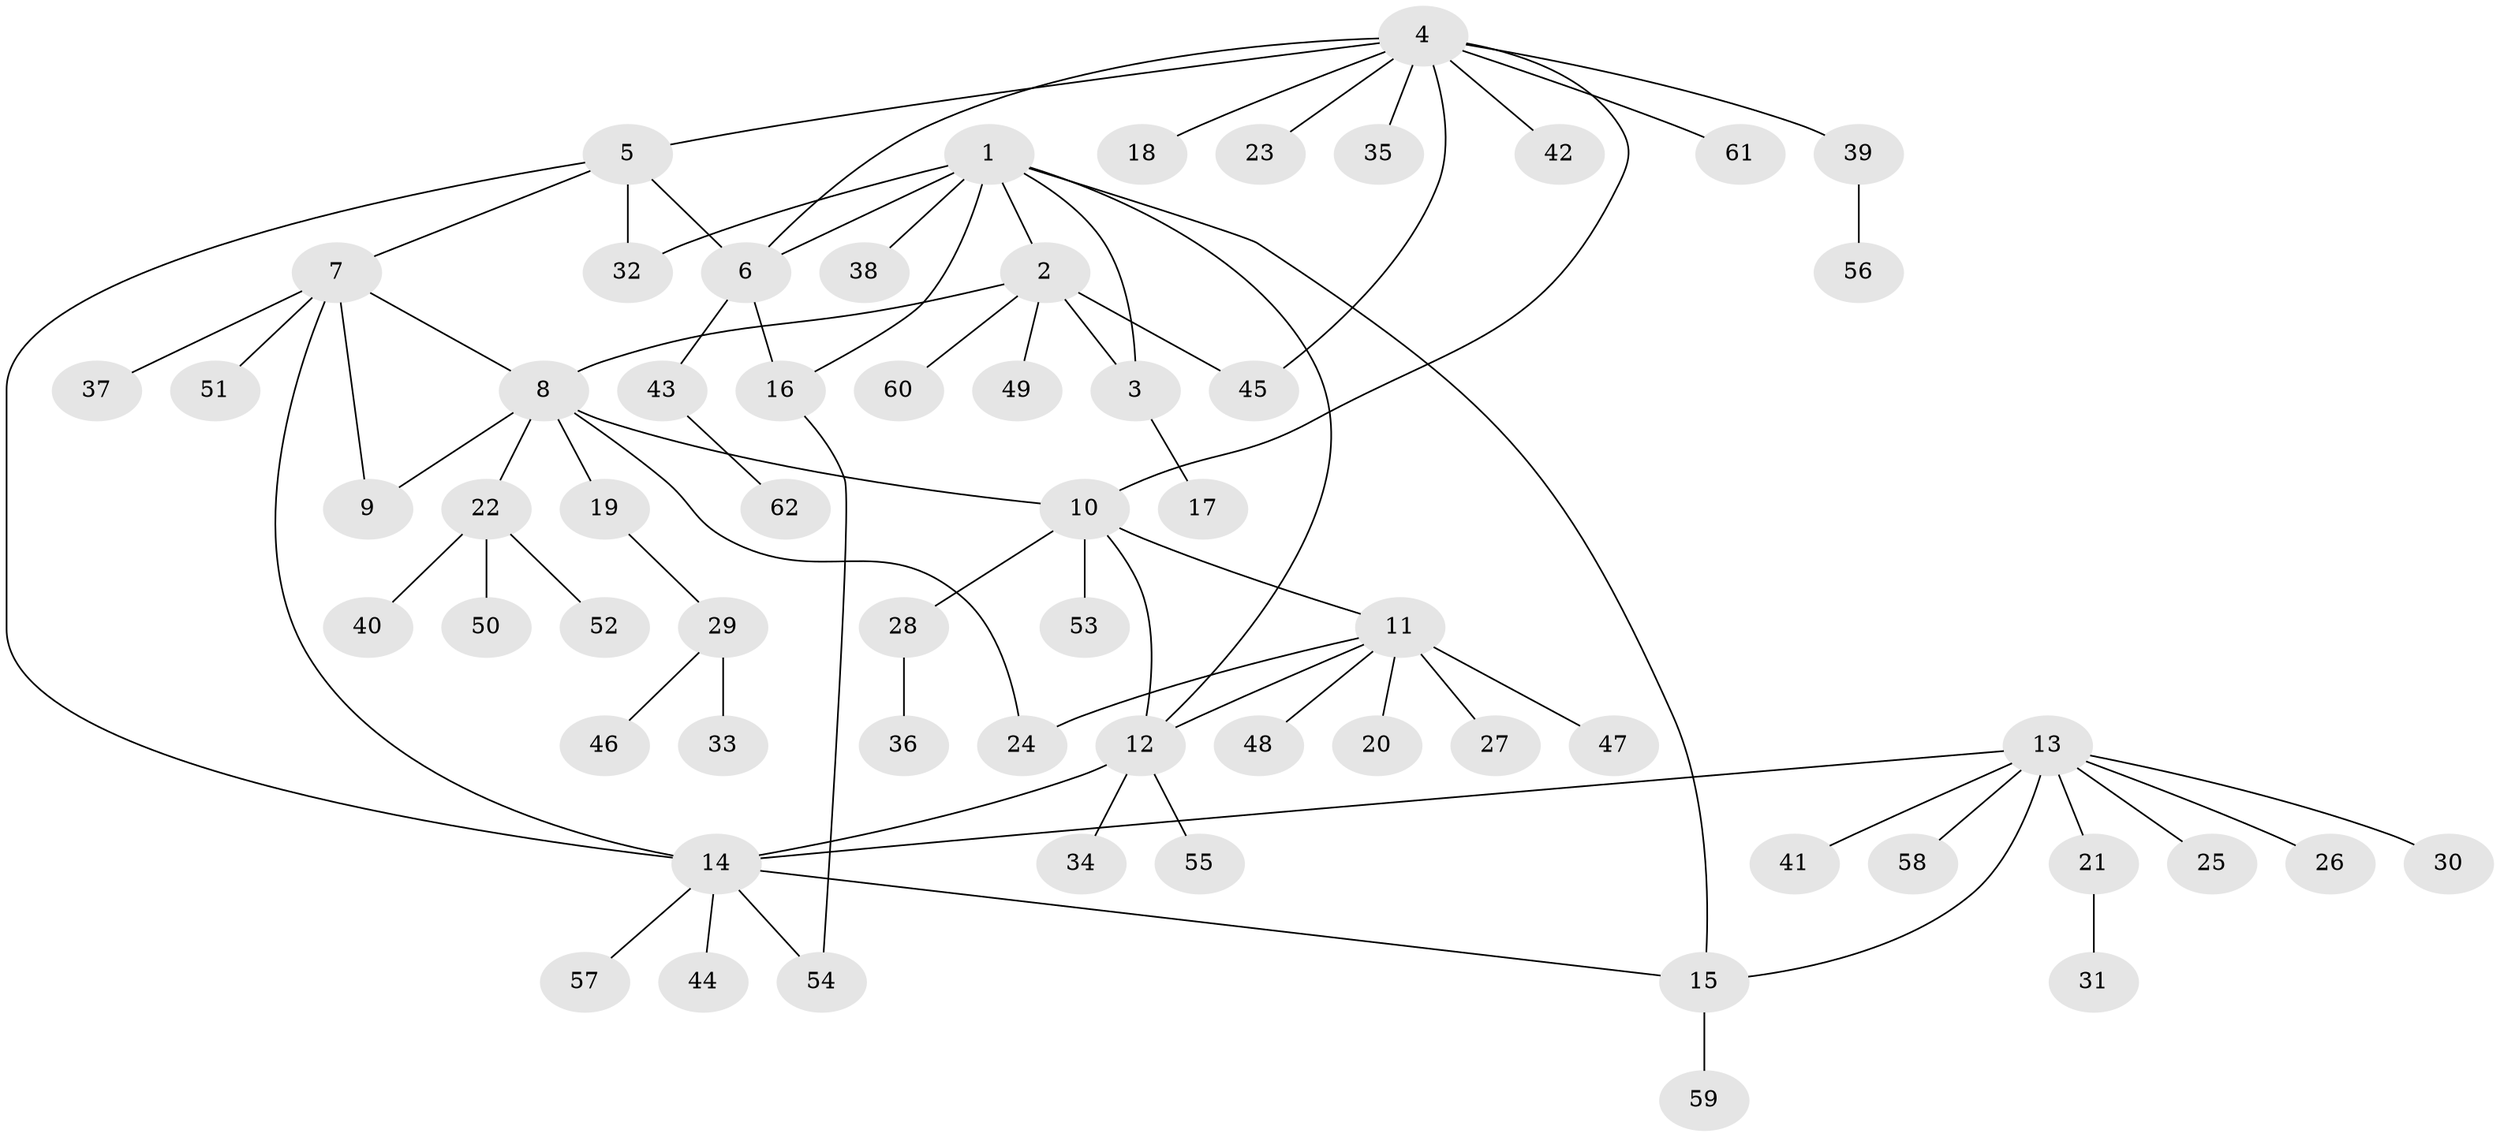 // coarse degree distribution, {12: 0.020833333333333332, 5: 0.041666666666666664, 2: 0.125, 10: 0.020833333333333332, 7: 0.020833333333333332, 6: 0.08333333333333333, 9: 0.020833333333333332, 3: 0.041666666666666664, 1: 0.625}
// Generated by graph-tools (version 1.1) at 2025/52/02/27/25 19:52:17]
// undirected, 62 vertices, 77 edges
graph export_dot {
graph [start="1"]
  node [color=gray90,style=filled];
  1;
  2;
  3;
  4;
  5;
  6;
  7;
  8;
  9;
  10;
  11;
  12;
  13;
  14;
  15;
  16;
  17;
  18;
  19;
  20;
  21;
  22;
  23;
  24;
  25;
  26;
  27;
  28;
  29;
  30;
  31;
  32;
  33;
  34;
  35;
  36;
  37;
  38;
  39;
  40;
  41;
  42;
  43;
  44;
  45;
  46;
  47;
  48;
  49;
  50;
  51;
  52;
  53;
  54;
  55;
  56;
  57;
  58;
  59;
  60;
  61;
  62;
  1 -- 2;
  1 -- 3;
  1 -- 6;
  1 -- 12;
  1 -- 15;
  1 -- 16;
  1 -- 32;
  1 -- 38;
  2 -- 3;
  2 -- 8;
  2 -- 45;
  2 -- 49;
  2 -- 60;
  3 -- 17;
  4 -- 5;
  4 -- 6;
  4 -- 10;
  4 -- 18;
  4 -- 23;
  4 -- 35;
  4 -- 39;
  4 -- 42;
  4 -- 45;
  4 -- 61;
  5 -- 6;
  5 -- 7;
  5 -- 14;
  5 -- 32;
  6 -- 16;
  6 -- 43;
  7 -- 8;
  7 -- 9;
  7 -- 14;
  7 -- 37;
  7 -- 51;
  8 -- 9;
  8 -- 10;
  8 -- 19;
  8 -- 22;
  8 -- 24;
  10 -- 11;
  10 -- 12;
  10 -- 28;
  10 -- 53;
  11 -- 12;
  11 -- 20;
  11 -- 24;
  11 -- 27;
  11 -- 47;
  11 -- 48;
  12 -- 14;
  12 -- 34;
  12 -- 55;
  13 -- 14;
  13 -- 15;
  13 -- 21;
  13 -- 25;
  13 -- 26;
  13 -- 30;
  13 -- 41;
  13 -- 58;
  14 -- 15;
  14 -- 44;
  14 -- 54;
  14 -- 57;
  15 -- 59;
  16 -- 54;
  19 -- 29;
  21 -- 31;
  22 -- 40;
  22 -- 50;
  22 -- 52;
  28 -- 36;
  29 -- 33;
  29 -- 46;
  39 -- 56;
  43 -- 62;
}
